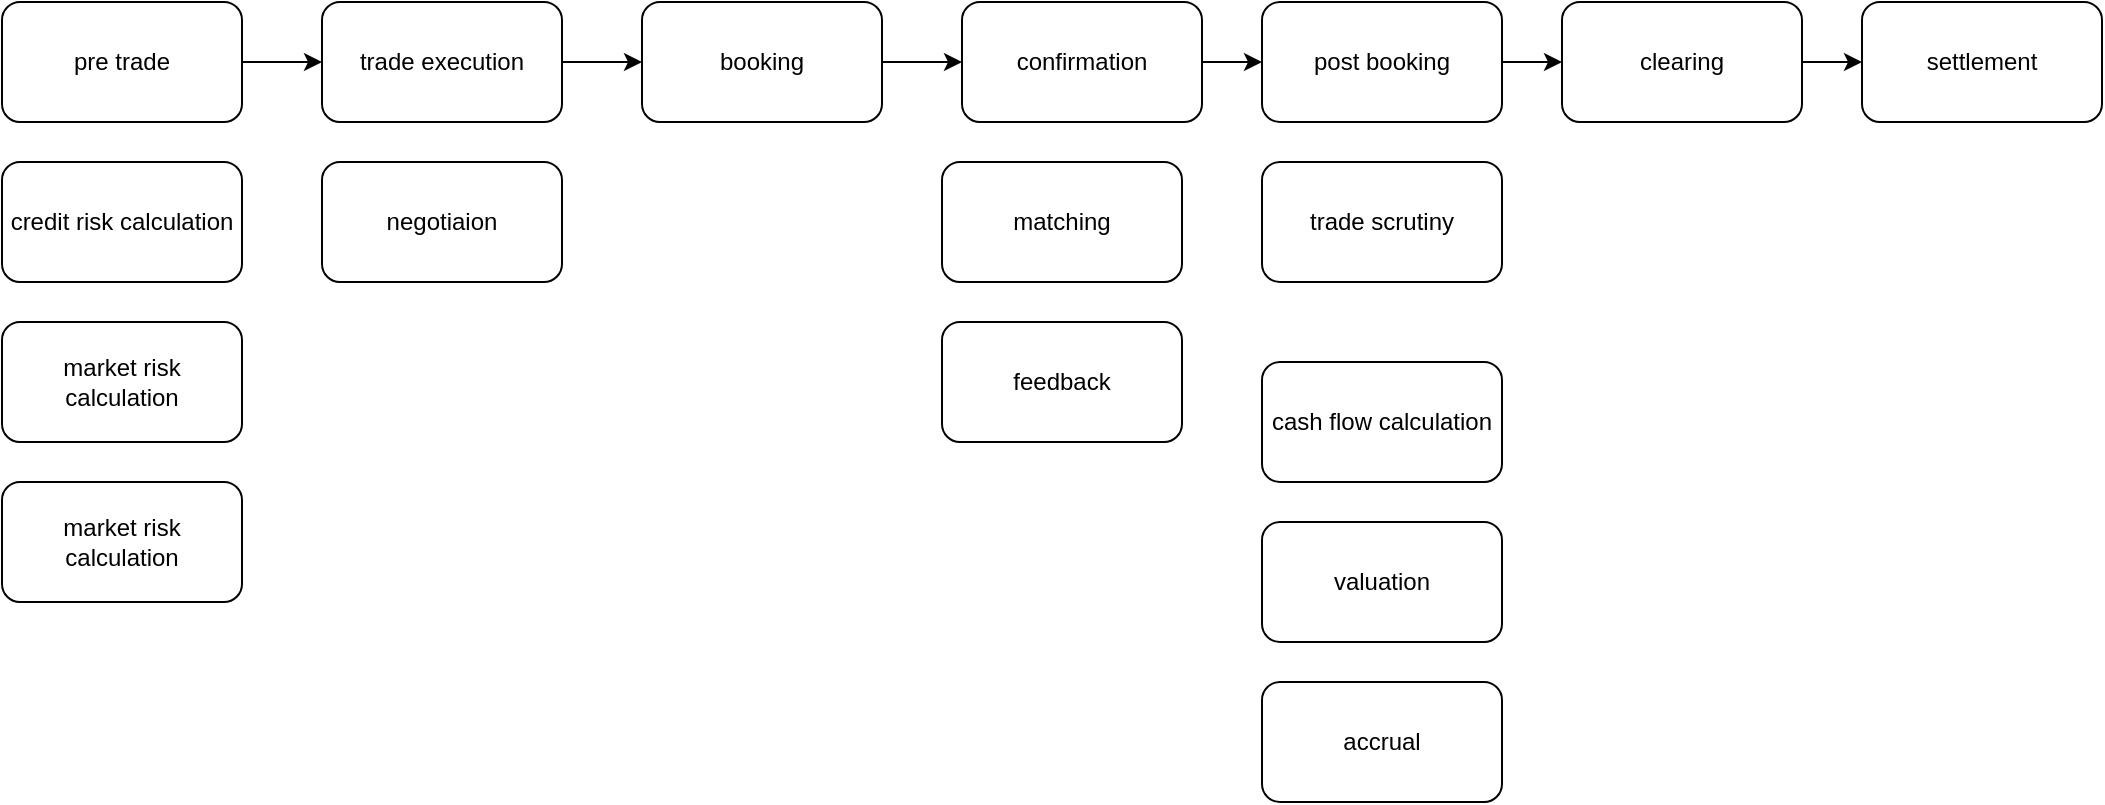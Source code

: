 <mxfile version="26.0.4" pages="4">
  <diagram name="Page-1" id="sY8mRoEGRzCLP8gTZ-oA">
    <mxGraphModel dx="1434" dy="959" grid="1" gridSize="10" guides="1" tooltips="1" connect="1" arrows="1" fold="1" page="1" pageScale="1" pageWidth="850" pageHeight="1100" math="0" shadow="0">
      <root>
        <mxCell id="0" />
        <mxCell id="1" parent="0" />
        <mxCell id="SQWLTOSfCjaKpBRhQkIQ-19" style="edgeStyle=orthogonalEdgeStyle;rounded=0;orthogonalLoop=1;jettySize=auto;html=1;" edge="1" parent="1" source="SQWLTOSfCjaKpBRhQkIQ-1" target="SQWLTOSfCjaKpBRhQkIQ-2">
          <mxGeometry relative="1" as="geometry" />
        </mxCell>
        <mxCell id="SQWLTOSfCjaKpBRhQkIQ-1" value="pre trade" style="rounded=1;whiteSpace=wrap;html=1;" vertex="1" parent="1">
          <mxGeometry x="140" y="260" width="120" height="60" as="geometry" />
        </mxCell>
        <mxCell id="SQWLTOSfCjaKpBRhQkIQ-20" style="edgeStyle=orthogonalEdgeStyle;rounded=0;orthogonalLoop=1;jettySize=auto;html=1;" edge="1" parent="1" source="SQWLTOSfCjaKpBRhQkIQ-2" target="SQWLTOSfCjaKpBRhQkIQ-3">
          <mxGeometry relative="1" as="geometry" />
        </mxCell>
        <mxCell id="SQWLTOSfCjaKpBRhQkIQ-2" value="trade execution" style="rounded=1;whiteSpace=wrap;html=1;" vertex="1" parent="1">
          <mxGeometry x="300" y="260" width="120" height="60" as="geometry" />
        </mxCell>
        <mxCell id="SQWLTOSfCjaKpBRhQkIQ-21" style="edgeStyle=orthogonalEdgeStyle;rounded=0;orthogonalLoop=1;jettySize=auto;html=1;" edge="1" parent="1" source="SQWLTOSfCjaKpBRhQkIQ-3" target="SQWLTOSfCjaKpBRhQkIQ-4">
          <mxGeometry relative="1" as="geometry" />
        </mxCell>
        <mxCell id="SQWLTOSfCjaKpBRhQkIQ-3" value="booking" style="rounded=1;whiteSpace=wrap;html=1;" vertex="1" parent="1">
          <mxGeometry x="460" y="260" width="120" height="60" as="geometry" />
        </mxCell>
        <mxCell id="SQWLTOSfCjaKpBRhQkIQ-22" style="edgeStyle=orthogonalEdgeStyle;rounded=0;orthogonalLoop=1;jettySize=auto;html=1;" edge="1" parent="1" source="SQWLTOSfCjaKpBRhQkIQ-4" target="SQWLTOSfCjaKpBRhQkIQ-17">
          <mxGeometry relative="1" as="geometry" />
        </mxCell>
        <mxCell id="SQWLTOSfCjaKpBRhQkIQ-4" value="confirmation" style="rounded=1;whiteSpace=wrap;html=1;" vertex="1" parent="1">
          <mxGeometry x="620" y="260" width="120" height="60" as="geometry" />
        </mxCell>
        <mxCell id="SQWLTOSfCjaKpBRhQkIQ-5" value="cash flow calculation" style="rounded=1;whiteSpace=wrap;html=1;" vertex="1" parent="1">
          <mxGeometry x="770" y="440" width="120" height="60" as="geometry" />
        </mxCell>
        <mxCell id="SQWLTOSfCjaKpBRhQkIQ-6" value="valuation" style="rounded=1;whiteSpace=wrap;html=1;" vertex="1" parent="1">
          <mxGeometry x="770" y="520" width="120" height="60" as="geometry" />
        </mxCell>
        <mxCell id="SQWLTOSfCjaKpBRhQkIQ-7" value="accrual" style="rounded=1;whiteSpace=wrap;html=1;" vertex="1" parent="1">
          <mxGeometry x="770" y="600" width="120" height="60" as="geometry" />
        </mxCell>
        <mxCell id="SQWLTOSfCjaKpBRhQkIQ-24" style="edgeStyle=orthogonalEdgeStyle;rounded=0;orthogonalLoop=1;jettySize=auto;html=1;" edge="1" parent="1" source="SQWLTOSfCjaKpBRhQkIQ-8" target="SQWLTOSfCjaKpBRhQkIQ-9">
          <mxGeometry relative="1" as="geometry" />
        </mxCell>
        <mxCell id="SQWLTOSfCjaKpBRhQkIQ-8" value="clearing" style="rounded=1;whiteSpace=wrap;html=1;" vertex="1" parent="1">
          <mxGeometry x="920" y="260" width="120" height="60" as="geometry" />
        </mxCell>
        <mxCell id="SQWLTOSfCjaKpBRhQkIQ-9" value="settlement" style="rounded=1;whiteSpace=wrap;html=1;" vertex="1" parent="1">
          <mxGeometry x="1070" y="260" width="120" height="60" as="geometry" />
        </mxCell>
        <mxCell id="SQWLTOSfCjaKpBRhQkIQ-10" value="credit risk calculation" style="rounded=1;whiteSpace=wrap;html=1;" vertex="1" parent="1">
          <mxGeometry x="140" y="340" width="120" height="60" as="geometry" />
        </mxCell>
        <mxCell id="SQWLTOSfCjaKpBRhQkIQ-11" value="market risk calculation" style="rounded=1;whiteSpace=wrap;html=1;" vertex="1" parent="1">
          <mxGeometry x="140" y="420" width="120" height="60" as="geometry" />
        </mxCell>
        <mxCell id="SQWLTOSfCjaKpBRhQkIQ-12" value="market risk calculation" style="rounded=1;whiteSpace=wrap;html=1;" vertex="1" parent="1">
          <mxGeometry x="140" y="500" width="120" height="60" as="geometry" />
        </mxCell>
        <mxCell id="SQWLTOSfCjaKpBRhQkIQ-13" value="negotiaion" style="rounded=1;whiteSpace=wrap;html=1;" vertex="1" parent="1">
          <mxGeometry x="300" y="340" width="120" height="60" as="geometry" />
        </mxCell>
        <mxCell id="SQWLTOSfCjaKpBRhQkIQ-15" value="matching" style="rounded=1;whiteSpace=wrap;html=1;" vertex="1" parent="1">
          <mxGeometry x="610" y="340" width="120" height="60" as="geometry" />
        </mxCell>
        <mxCell id="SQWLTOSfCjaKpBRhQkIQ-16" value="feedback" style="rounded=1;whiteSpace=wrap;html=1;" vertex="1" parent="1">
          <mxGeometry x="610" y="420" width="120" height="60" as="geometry" />
        </mxCell>
        <mxCell id="SQWLTOSfCjaKpBRhQkIQ-23" style="edgeStyle=orthogonalEdgeStyle;rounded=0;orthogonalLoop=1;jettySize=auto;html=1;" edge="1" parent="1" source="SQWLTOSfCjaKpBRhQkIQ-17" target="SQWLTOSfCjaKpBRhQkIQ-8">
          <mxGeometry relative="1" as="geometry" />
        </mxCell>
        <mxCell id="SQWLTOSfCjaKpBRhQkIQ-17" value="post booking" style="rounded=1;whiteSpace=wrap;html=1;" vertex="1" parent="1">
          <mxGeometry x="770" y="260" width="120" height="60" as="geometry" />
        </mxCell>
        <mxCell id="SQWLTOSfCjaKpBRhQkIQ-18" value="trade scrutiny" style="rounded=1;whiteSpace=wrap;html=1;" vertex="1" parent="1">
          <mxGeometry x="770" y="340" width="120" height="60" as="geometry" />
        </mxCell>
      </root>
    </mxGraphModel>
  </diagram>
  <diagram id="VhL3lrQjmYWWSdV-l3zu" name="Page-2">
    <mxGraphModel dx="3187" dy="2131" grid="1" gridSize="10" guides="1" tooltips="1" connect="1" arrows="1" fold="1" page="1" pageScale="1" pageWidth="850" pageHeight="1100" math="0" shadow="0">
      <root>
        <mxCell id="0" />
        <mxCell id="1" parent="0" />
        <mxCell id="UwxaRvs6EWpNeF0hCWDx-10" style="edgeStyle=orthogonalEdgeStyle;rounded=0;orthogonalLoop=1;jettySize=auto;html=1;" edge="1" parent="1" source="UwxaRvs6EWpNeF0hCWDx-1" target="UwxaRvs6EWpNeF0hCWDx-2">
          <mxGeometry relative="1" as="geometry" />
        </mxCell>
        <mxCell id="UwxaRvs6EWpNeF0hCWDx-1" value="&lt;div&gt;Order placement&lt;/div&gt;" style="rounded=1;whiteSpace=wrap;html=1;" vertex="1" parent="1">
          <mxGeometry x="70" y="200" width="120" height="60" as="geometry" />
        </mxCell>
        <mxCell id="UwxaRvs6EWpNeF0hCWDx-11" style="edgeStyle=orthogonalEdgeStyle;rounded=0;orthogonalLoop=1;jettySize=auto;html=1;" edge="1" parent="1" source="UwxaRvs6EWpNeF0hCWDx-2" target="UwxaRvs6EWpNeF0hCWDx-3">
          <mxGeometry relative="1" as="geometry" />
        </mxCell>
        <mxCell id="UwxaRvs6EWpNeF0hCWDx-2" value="Order routing" style="rounded=1;whiteSpace=wrap;html=1;" vertex="1" parent="1">
          <mxGeometry x="255" y="200" width="120" height="60" as="geometry" />
        </mxCell>
        <mxCell id="UwxaRvs6EWpNeF0hCWDx-17" style="edgeStyle=orthogonalEdgeStyle;rounded=0;orthogonalLoop=1;jettySize=auto;html=1;" edge="1" parent="1" source="UwxaRvs6EWpNeF0hCWDx-3" target="UwxaRvs6EWpNeF0hCWDx-16">
          <mxGeometry relative="1" as="geometry" />
        </mxCell>
        <mxCell id="UwxaRvs6EWpNeF0hCWDx-3" value="Order matching" style="rounded=1;whiteSpace=wrap;html=1;" vertex="1" parent="1">
          <mxGeometry x="450" y="200" width="120" height="60" as="geometry" />
        </mxCell>
        <mxCell id="UwxaRvs6EWpNeF0hCWDx-5" value="investor" style="rounded=1;whiteSpace=wrap;html=1;" vertex="1" parent="1">
          <mxGeometry x="70" y="120" width="120" height="60" as="geometry" />
        </mxCell>
        <mxCell id="UwxaRvs6EWpNeF0hCWDx-6" value="indermediary&lt;div&gt;(broker, bank, investment firm)&lt;/div&gt;" style="rounded=1;whiteSpace=wrap;html=1;" vertex="1" parent="1">
          <mxGeometry x="255" y="120" width="120" height="60" as="geometry" />
        </mxCell>
        <mxCell id="UwxaRvs6EWpNeF0hCWDx-7" value="trading venue&lt;div&gt;(stock exchange, otc market, dark pool)&lt;/div&gt;" style="rounded=1;whiteSpace=wrap;html=1;" vertex="1" parent="1">
          <mxGeometry x="450" y="120" width="300" height="60" as="geometry" />
        </mxCell>
        <mxCell id="UwxaRvs6EWpNeF0hCWDx-13" value="middle office" style="rounded=1;whiteSpace=wrap;html=1;" vertex="1" parent="1">
          <mxGeometry x="820" y="50" width="1070" height="20" as="geometry" />
        </mxCell>
        <mxCell id="UwxaRvs6EWpNeF0hCWDx-14" value="trade confirmation" style="rounded=1;whiteSpace=wrap;html=1;" vertex="1" parent="1">
          <mxGeometry x="820" y="80" width="470" height="20" as="geometry" />
        </mxCell>
        <mxCell id="UwxaRvs6EWpNeF0hCWDx-22" style="edgeStyle=orthogonalEdgeStyle;rounded=0;orthogonalLoop=1;jettySize=auto;html=1;" edge="1" parent="1" source="UwxaRvs6EWpNeF0hCWDx-15" target="UwxaRvs6EWpNeF0hCWDx-21">
          <mxGeometry relative="1" as="geometry" />
        </mxCell>
        <mxCell id="UwxaRvs6EWpNeF0hCWDx-29" style="edgeStyle=orthogonalEdgeStyle;rounded=0;orthogonalLoop=1;jettySize=auto;html=1;" edge="1" parent="1" source="UwxaRvs6EWpNeF0hCWDx-15" target="UwxaRvs6EWpNeF0hCWDx-26">
          <mxGeometry relative="1" as="geometry">
            <Array as="points">
              <mxPoint x="880" y="300" />
              <mxPoint x="1230" y="300" />
            </Array>
          </mxGeometry>
        </mxCell>
        <mxCell id="UwxaRvs6EWpNeF0hCWDx-15" value="Trade confirmation" style="rounded=1;whiteSpace=wrap;html=1;" vertex="1" parent="1">
          <mxGeometry x="820" y="200" width="120" height="60" as="geometry" />
        </mxCell>
        <mxCell id="UwxaRvs6EWpNeF0hCWDx-19" style="edgeStyle=orthogonalEdgeStyle;rounded=0;orthogonalLoop=1;jettySize=auto;html=1;" edge="1" parent="1" source="UwxaRvs6EWpNeF0hCWDx-16" target="UwxaRvs6EWpNeF0hCWDx-15">
          <mxGeometry relative="1" as="geometry" />
        </mxCell>
        <mxCell id="UwxaRvs6EWpNeF0hCWDx-16" value="trade execution" style="rounded=1;whiteSpace=wrap;html=1;" vertex="1" parent="1">
          <mxGeometry x="630" y="200" width="120" height="60" as="geometry" />
        </mxCell>
        <mxCell id="UwxaRvs6EWpNeF0hCWDx-18" value="intermediary" style="rounded=1;whiteSpace=wrap;html=1;" vertex="1" parent="1">
          <mxGeometry x="820" y="120" width="120" height="60" as="geometry" />
        </mxCell>
        <mxCell id="UwxaRvs6EWpNeF0hCWDx-21" value="Trade confirmation" style="rounded=1;whiteSpace=wrap;html=1;" vertex="1" parent="1">
          <mxGeometry x="1000" y="200" width="120" height="60" as="geometry" />
        </mxCell>
        <mxCell id="UwxaRvs6EWpNeF0hCWDx-23" value="investor" style="rounded=1;whiteSpace=wrap;html=1;" vertex="1" parent="1">
          <mxGeometry x="1000" y="120" width="120" height="60" as="geometry" />
        </mxCell>
        <mxCell id="UwxaRvs6EWpNeF0hCWDx-24" value="clearinghouse" style="rounded=1;whiteSpace=wrap;html=1;" vertex="1" parent="1">
          <mxGeometry x="1170" y="120" width="720" height="60" as="geometry" />
        </mxCell>
        <mxCell id="UwxaRvs6EWpNeF0hCWDx-35" style="edgeStyle=orthogonalEdgeStyle;rounded=0;orthogonalLoop=1;jettySize=auto;html=1;" edge="1" parent="1" source="UwxaRvs6EWpNeF0hCWDx-26" target="UwxaRvs6EWpNeF0hCWDx-31">
          <mxGeometry relative="1" as="geometry" />
        </mxCell>
        <mxCell id="UwxaRvs6EWpNeF0hCWDx-26" value="Trade details" style="rounded=1;whiteSpace=wrap;html=1;" vertex="1" parent="1">
          <mxGeometry x="1170" y="200" width="120" height="60" as="geometry" />
        </mxCell>
        <mxCell id="UwxaRvs6EWpNeF0hCWDx-27" value="trade execution" style="rounded=1;whiteSpace=wrap;html=1;" vertex="1" parent="1">
          <mxGeometry x="70" y="80" width="680" height="20" as="geometry" />
        </mxCell>
        <mxCell id="UwxaRvs6EWpNeF0hCWDx-28" value="front office" style="rounded=1;whiteSpace=wrap;html=1;" vertex="1" parent="1">
          <mxGeometry x="70" y="50" width="680" height="20" as="geometry" />
        </mxCell>
        <mxCell id="UwxaRvs6EWpNeF0hCWDx-30" value="trade clearing" style="rounded=1;whiteSpace=wrap;html=1;" vertex="1" parent="1">
          <mxGeometry x="1320" y="80" width="570" height="20" as="geometry" />
        </mxCell>
        <mxCell id="UwxaRvs6EWpNeF0hCWDx-36" style="edgeStyle=orthogonalEdgeStyle;rounded=0;orthogonalLoop=1;jettySize=auto;html=1;" edge="1" parent="1" source="UwxaRvs6EWpNeF0hCWDx-31" target="UwxaRvs6EWpNeF0hCWDx-32">
          <mxGeometry relative="1" as="geometry" />
        </mxCell>
        <mxCell id="UwxaRvs6EWpNeF0hCWDx-31" value="Risk checks" style="rounded=1;whiteSpace=wrap;html=1;" vertex="1" parent="1">
          <mxGeometry x="1330" y="200" width="120" height="60" as="geometry" />
        </mxCell>
        <mxCell id="UwxaRvs6EWpNeF0hCWDx-37" style="edgeStyle=orthogonalEdgeStyle;rounded=0;orthogonalLoop=1;jettySize=auto;html=1;" edge="1" parent="1" source="UwxaRvs6EWpNeF0hCWDx-32" target="UwxaRvs6EWpNeF0hCWDx-33">
          <mxGeometry relative="1" as="geometry" />
        </mxCell>
        <mxCell id="UwxaRvs6EWpNeF0hCWDx-32" value="Leg creation" style="rounded=1;whiteSpace=wrap;html=1;" vertex="1" parent="1">
          <mxGeometry x="1480" y="200" width="120" height="60" as="geometry" />
        </mxCell>
        <mxCell id="UwxaRvs6EWpNeF0hCWDx-38" style="edgeStyle=orthogonalEdgeStyle;rounded=0;orthogonalLoop=1;jettySize=auto;html=1;" edge="1" parent="1" source="UwxaRvs6EWpNeF0hCWDx-33" target="UwxaRvs6EWpNeF0hCWDx-34">
          <mxGeometry relative="1" as="geometry" />
        </mxCell>
        <mxCell id="UwxaRvs6EWpNeF0hCWDx-33" value="Netting transactions" style="rounded=1;whiteSpace=wrap;html=1;" vertex="1" parent="1">
          <mxGeometry x="1630" y="200" width="120" height="60" as="geometry" />
        </mxCell>
        <mxCell id="UwxaRvs6EWpNeF0hCWDx-34" value="Settlement Obligations determination" style="rounded=1;whiteSpace=wrap;html=1;" vertex="1" parent="1">
          <mxGeometry x="1780" y="200" width="120" height="60" as="geometry" />
        </mxCell>
        <mxCell id="UwxaRvs6EWpNeF0hCWDx-39" value="Settlement Obligations report" style="rounded=1;whiteSpace=wrap;html=1;" vertex="1" parent="1">
          <mxGeometry x="1940" y="200" width="120" height="60" as="geometry" />
        </mxCell>
        <mxCell id="UwxaRvs6EWpNeF0hCWDx-40" value="Custodian" style="rounded=1;whiteSpace=wrap;html=1;" vertex="1" parent="1">
          <mxGeometry x="1940" y="120" width="120" height="60" as="geometry" />
        </mxCell>
      </root>
    </mxGraphModel>
  </diagram>
  <diagram id="CfvD7zp03amqjf-tBKac" name="regulated-secondary-market">
    <mxGraphModel dx="3457" dy="2844" grid="1" gridSize="10" guides="1" tooltips="1" connect="1" arrows="1" fold="1" page="1" pageScale="1" pageWidth="850" pageHeight="1100" math="0" shadow="0">
      <root>
        <mxCell id="0" />
        <mxCell id="1" parent="0" />
        <mxCell id="fSx5OAoCMaREUgOYRNBX-10" value="Private, semi-public or public entities" style="rounded=0;whiteSpace=wrap;html=1;align=left;verticalAlign=top;" vertex="1" parent="1">
          <mxGeometry x="540" y="47.5" width="830" height="602.5" as="geometry" />
        </mxCell>
        <mxCell id="fSx5OAoCMaREUgOYRNBX-12" style="rounded=0;orthogonalLoop=1;jettySize=auto;html=1;fillColor=#ffe6cc;strokeColor=#d79b00;" edge="1" parent="1" source="fSx5OAoCMaREUgOYRNBX-9" target="fSx5OAoCMaREUgOYRNBX-11">
          <mxGeometry relative="1" as="geometry" />
        </mxCell>
        <mxCell id="fSx5OAoCMaREUgOYRNBX-9" value="settlement process" style="rounded=0;whiteSpace=wrap;html=1;align=left;verticalAlign=top;" vertex="1" parent="1">
          <mxGeometry x="211" y="320" width="1139" height="300" as="geometry" />
        </mxCell>
        <mxCell id="sSh7pslCO_qe0BCRuW1R-48" style="edgeStyle=orthogonalEdgeStyle;rounded=0;orthogonalLoop=1;jettySize=auto;html=1;" edge="1" parent="1" source="sSh7pslCO_qe0BCRuW1R-24" target="sSh7pslCO_qe0BCRuW1R-26">
          <mxGeometry relative="1" as="geometry">
            <Array as="points">
              <mxPoint x="540" y="410" />
              <mxPoint x="540" y="410" />
            </Array>
          </mxGeometry>
        </mxCell>
        <mxCell id="sSh7pslCO_qe0BCRuW1R-49" value="sends settlement obligations" style="edgeLabel;html=1;align=center;verticalAlign=middle;resizable=0;points=[];" vertex="1" connectable="0" parent="sSh7pslCO_qe0BCRuW1R-48">
          <mxGeometry x="-0.02" y="-2" relative="1" as="geometry">
            <mxPoint y="-18" as="offset" />
          </mxGeometry>
        </mxCell>
        <mxCell id="sSh7pslCO_qe0BCRuW1R-52" style="edgeStyle=orthogonalEdgeStyle;rounded=0;orthogonalLoop=1;jettySize=auto;html=1;" edge="1" parent="1" source="sSh7pslCO_qe0BCRuW1R-24" target="sSh7pslCO_qe0BCRuW1R-25">
          <mxGeometry relative="1" as="geometry">
            <Array as="points">
              <mxPoint x="820" y="475" />
              <mxPoint x="820" y="475" />
            </Array>
          </mxGeometry>
        </mxCell>
        <mxCell id="sSh7pslCO_qe0BCRuW1R-53" value="notifies ownership exchange,&lt;div&gt;only after the delivery vs payment&lt;/div&gt;" style="edgeLabel;html=1;align=center;verticalAlign=middle;resizable=0;points=[];" vertex="1" connectable="0" parent="sSh7pslCO_qe0BCRuW1R-52">
          <mxGeometry x="-0.127" y="-1" relative="1" as="geometry">
            <mxPoint x="13" y="-23" as="offset" />
          </mxGeometry>
        </mxCell>
        <mxCell id="fSx5OAoCMaREUgOYRNBX-13" style="edgeStyle=orthogonalEdgeStyle;rounded=0;orthogonalLoop=1;jettySize=auto;html=1;" edge="1" parent="1" source="sSh7pslCO_qe0BCRuW1R-24" target="sSh7pslCO_qe0BCRuW1R-26">
          <mxGeometry relative="1" as="geometry">
            <Array as="points">
              <mxPoint x="480" y="520" />
              <mxPoint x="480" y="520" />
            </Array>
          </mxGeometry>
        </mxCell>
        <mxCell id="fSx5OAoCMaREUgOYRNBX-14" value="security release" style="edgeLabel;html=1;align=center;verticalAlign=middle;resizable=0;points=[];" vertex="1" connectable="0" parent="fSx5OAoCMaREUgOYRNBX-13">
          <mxGeometry x="0.032" y="3" relative="1" as="geometry">
            <mxPoint y="-13" as="offset" />
          </mxGeometry>
        </mxCell>
        <mxCell id="sSh7pslCO_qe0BCRuW1R-24" value="clearinghouse" style="rounded=0;whiteSpace=wrap;html=1;align=left;verticalAlign=top;" vertex="1" parent="1">
          <mxGeometry x="580" y="340" width="340" height="270" as="geometry" />
        </mxCell>
        <mxCell id="sSh7pslCO_qe0BCRuW1R-16" value="exchange" style="rounded=0;whiteSpace=wrap;html=1;align=left;verticalAlign=top;" vertex="1" parent="1">
          <mxGeometry x="600" y="90" width="390" height="180" as="geometry" />
        </mxCell>
        <mxCell id="sSh7pslCO_qe0BCRuW1R-7" value="Order is an instruction given by the intermediaries in the name of their clients, through trading desks or through electronic intermediaries.&lt;div&gt;Types of order include:&amp;nbsp;&lt;span style=&quot;background-color: transparent; color: light-dark(rgb(0, 0, 0), rgb(255, 255, 255));&quot;&gt;Buy - bid and Sell - ask/offers&lt;/span&gt;&lt;/div&gt;&lt;div&gt;&lt;span style=&quot;background-color: transparent; color: light-dark(rgb(0, 0, 0), rgb(255, 255, 255));&quot;&gt;&lt;br&gt;&lt;/span&gt;&lt;/div&gt;&lt;div&gt;&lt;span style=&quot;background-color: transparent; color: light-dark(rgb(0, 0, 0), rgb(255, 255, 255));&quot;&gt;An order can be stop, limit, ioc or market, and these are important for the matching algorithm&lt;/span&gt;&lt;/div&gt;" style="rounded=0;whiteSpace=wrap;html=1;" vertex="1" parent="1">
          <mxGeometry x="640" y="-70" width="440" height="100" as="geometry" />
        </mxCell>
        <mxCell id="sSh7pslCO_qe0BCRuW1R-10" style="edgeStyle=orthogonalEdgeStyle;rounded=0;orthogonalLoop=1;jettySize=auto;html=1;" edge="1" parent="1" source="sSh7pslCO_qe0BCRuW1R-9" target="sSh7pslCO_qe0BCRuW1R-12">
          <mxGeometry relative="1" as="geometry">
            <Array as="points">
              <mxPoint x="140" y="170" />
              <mxPoint x="140" y="170" />
            </Array>
          </mxGeometry>
        </mxCell>
        <mxCell id="sSh7pslCO_qe0BCRuW1R-11" value="places the order at the" style="edgeLabel;html=1;align=center;verticalAlign=middle;resizable=0;points=[];" vertex="1" connectable="0" parent="sSh7pslCO_qe0BCRuW1R-10">
          <mxGeometry x="-0.261" y="-1" relative="1" as="geometry">
            <mxPoint x="26" y="-11" as="offset" />
          </mxGeometry>
        </mxCell>
        <mxCell id="fSx5OAoCMaREUgOYRNBX-3" style="edgeStyle=orthogonalEdgeStyle;rounded=0;orthogonalLoop=1;jettySize=auto;html=1;" edge="1" parent="1" source="sSh7pslCO_qe0BCRuW1R-9" target="sSh7pslCO_qe0BCRuW1R-26">
          <mxGeometry relative="1" as="geometry">
            <Array as="points">
              <mxPoint x="-20" y="450" />
            </Array>
          </mxGeometry>
        </mxCell>
        <mxCell id="fSx5OAoCMaREUgOYRNBX-4" value="payment authorization" style="edgeLabel;html=1;align=center;verticalAlign=middle;resizable=0;points=[];" vertex="1" connectable="0" parent="fSx5OAoCMaREUgOYRNBX-3">
          <mxGeometry x="0.485" y="2" relative="1" as="geometry">
            <mxPoint y="-13" as="offset" />
          </mxGeometry>
        </mxCell>
        <mxCell id="sSh7pslCO_qe0BCRuW1R-9" value="Investor" style="rounded=1;whiteSpace=wrap;html=1;" vertex="1" parent="1">
          <mxGeometry x="-80" y="160" width="120" height="60" as="geometry" />
        </mxCell>
        <mxCell id="sSh7pslCO_qe0BCRuW1R-17" style="edgeStyle=orthogonalEdgeStyle;rounded=0;orthogonalLoop=1;jettySize=auto;html=1;" edge="1" parent="1" source="sSh7pslCO_qe0BCRuW1R-12" target="sSh7pslCO_qe0BCRuW1R-16">
          <mxGeometry relative="1" as="geometry">
            <Array as="points">
              <mxPoint x="420" y="170" />
              <mxPoint x="420" y="170" />
            </Array>
          </mxGeometry>
        </mxCell>
        <mxCell id="sSh7pslCO_qe0BCRuW1R-18" value="routes order to" style="edgeLabel;html=1;align=center;verticalAlign=middle;resizable=0;points=[];" vertex="1" connectable="0" parent="sSh7pslCO_qe0BCRuW1R-17">
          <mxGeometry x="-0.567" y="2" relative="1" as="geometry">
            <mxPoint x="66" y="-8" as="offset" />
          </mxGeometry>
        </mxCell>
        <mxCell id="sSh7pslCO_qe0BCRuW1R-22" style="edgeStyle=orthogonalEdgeStyle;rounded=0;orthogonalLoop=1;jettySize=auto;html=1;" edge="1" parent="1" source="sSh7pslCO_qe0BCRuW1R-12" target="sSh7pslCO_qe0BCRuW1R-9">
          <mxGeometry relative="1" as="geometry">
            <Array as="points">
              <mxPoint x="130" y="210" />
              <mxPoint x="130" y="210" />
            </Array>
          </mxGeometry>
        </mxCell>
        <mxCell id="sSh7pslCO_qe0BCRuW1R-23" value="trade details" style="edgeLabel;html=1;align=center;verticalAlign=middle;resizable=0;points=[];" vertex="1" connectable="0" parent="sSh7pslCO_qe0BCRuW1R-22">
          <mxGeometry x="-0.035" relative="1" as="geometry">
            <mxPoint y="-10" as="offset" />
          </mxGeometry>
        </mxCell>
        <mxCell id="fSx5OAoCMaREUgOYRNBX-6" style="rounded=0;orthogonalLoop=1;jettySize=auto;html=1;fillColor=#ffe6cc;strokeColor=#d79b00;" edge="1" parent="1" source="sSh7pslCO_qe0BCRuW1R-12" target="sSh7pslCO_qe0BCRuW1R-42">
          <mxGeometry relative="1" as="geometry" />
        </mxCell>
        <mxCell id="sSh7pslCO_qe0BCRuW1R-12" value="Intermediary" style="rounded=0;whiteSpace=wrap;html=1;align=left;verticalAlign=top;fontColor=default;" vertex="1" parent="1">
          <mxGeometry x="250" y="110" width="130" height="190" as="geometry" />
        </mxCell>
        <mxCell id="sSh7pslCO_qe0BCRuW1R-20" style="edgeStyle=orthogonalEdgeStyle;rounded=0;orthogonalLoop=1;jettySize=auto;html=1;" edge="1" parent="1" source="sSh7pslCO_qe0BCRuW1R-16" target="sSh7pslCO_qe0BCRuW1R-12">
          <mxGeometry relative="1" as="geometry">
            <Array as="points">
              <mxPoint x="410" y="200" />
              <mxPoint x="410" y="200" />
            </Array>
          </mxGeometry>
        </mxCell>
        <mxCell id="sSh7pslCO_qe0BCRuW1R-21" value="sends back trade confirmation" style="edgeLabel;html=1;align=center;verticalAlign=middle;resizable=0;points=[];" vertex="1" connectable="0" parent="sSh7pslCO_qe0BCRuW1R-20">
          <mxGeometry x="-0.061" y="-1" relative="1" as="geometry">
            <mxPoint x="-2" y="1" as="offset" />
          </mxGeometry>
        </mxCell>
        <mxCell id="sSh7pslCO_qe0BCRuW1R-27" style="edgeStyle=orthogonalEdgeStyle;rounded=0;orthogonalLoop=1;jettySize=auto;html=1;" edge="1" parent="1" source="sSh7pslCO_qe0BCRuW1R-16" target="sSh7pslCO_qe0BCRuW1R-24">
          <mxGeometry relative="1" as="geometry">
            <mxPoint x="670" y="270" as="sourcePoint" />
            <Array as="points">
              <mxPoint x="675" y="280" />
              <mxPoint x="675" y="280" />
            </Array>
          </mxGeometry>
        </mxCell>
        <mxCell id="sSh7pslCO_qe0BCRuW1R-28" value="sends trade details to" style="edgeLabel;html=1;align=center;verticalAlign=middle;resizable=0;points=[];" vertex="1" connectable="0" parent="sSh7pslCO_qe0BCRuW1R-27">
          <mxGeometry x="-0.173" relative="1" as="geometry">
            <mxPoint x="15" y="-7" as="offset" />
          </mxGeometry>
        </mxCell>
        <mxCell id="fSx5OAoCMaREUgOYRNBX-27" style="rounded=0;orthogonalLoop=1;jettySize=auto;html=1;fillColor=#ffe6cc;strokeColor=#d79b00;" edge="1" parent="1" source="sSh7pslCO_qe0BCRuW1R-25" target="fSx5OAoCMaREUgOYRNBX-22">
          <mxGeometry relative="1" as="geometry" />
        </mxCell>
        <mxCell id="sSh7pslCO_qe0BCRuW1R-25" value="CSD - central securities depository" style="rounded=0;whiteSpace=wrap;html=1;strokeColor=default;align=left;verticalAlign=top;fontFamily=Helvetica;fontSize=12;fontColor=default;fillColor=default;" vertex="1" parent="1">
          <mxGeometry x="1130" y="387.5" width="190" height="205" as="geometry" />
        </mxCell>
        <mxCell id="sSh7pslCO_qe0BCRuW1R-50" style="edgeStyle=orthogonalEdgeStyle;rounded=0;orthogonalLoop=1;jettySize=auto;html=1;" edge="1" parent="1" source="sSh7pslCO_qe0BCRuW1R-26" target="sSh7pslCO_qe0BCRuW1R-24">
          <mxGeometry relative="1" as="geometry" />
        </mxCell>
        <mxCell id="sSh7pslCO_qe0BCRuW1R-51" value="settlement obligation fulfillment" style="edgeLabel;html=1;align=center;verticalAlign=middle;resizable=0;points=[];" vertex="1" connectable="0" parent="sSh7pslCO_qe0BCRuW1R-50">
          <mxGeometry x="-0.232" y="2" relative="1" as="geometry">
            <mxPoint x="17" y="-8" as="offset" />
          </mxGeometry>
        </mxCell>
        <mxCell id="fSx5OAoCMaREUgOYRNBX-7" style="rounded=0;orthogonalLoop=1;jettySize=auto;html=1;fillColor=#ffe6cc;strokeColor=#d79b00;" edge="1" parent="1" source="sSh7pslCO_qe0BCRuW1R-26" target="sSh7pslCO_qe0BCRuW1R-54">
          <mxGeometry relative="1" as="geometry">
            <mxPoint x="315" y="640" as="sourcePoint" />
          </mxGeometry>
        </mxCell>
        <mxCell id="sSh7pslCO_qe0BCRuW1R-26" value="custodian" style="rounded=0;whiteSpace=wrap;html=1;strokeColor=default;align=left;verticalAlign=top;fontFamily=Helvetica;fontSize=12;fontColor=default;fillColor=default;" vertex="1" parent="1">
          <mxGeometry x="235" y="360" width="160" height="220" as="geometry" />
        </mxCell>
        <mxCell id="sSh7pslCO_qe0BCRuW1R-31" value="order" style="rounded=1;whiteSpace=wrap;html=1;" vertex="1" parent="1">
          <mxGeometry x="270" y="150" width="90" height="20" as="geometry" />
        </mxCell>
        <mxCell id="sSh7pslCO_qe0BCRuW1R-32" value="trade" style="rounded=1;whiteSpace=wrap;html=1;" vertex="1" parent="1">
          <mxGeometry x="270" y="180" width="90" height="20" as="geometry" />
        </mxCell>
        <mxCell id="sSh7pslCO_qe0BCRuW1R-33" value="trading desk" style="rounded=1;whiteSpace=wrap;html=1;" vertex="1" parent="1">
          <mxGeometry x="270" y="210" width="90" height="20" as="geometry" />
        </mxCell>
        <mxCell id="sSh7pslCO_qe0BCRuW1R-34" value="trading book/portfolio" style="rounded=1;whiteSpace=wrap;html=1;" vertex="1" parent="1">
          <mxGeometry x="270" y="240" width="90" height="30" as="geometry" />
        </mxCell>
        <mxCell id="sSh7pslCO_qe0BCRuW1R-2" value="Trade execution" style="rounded=1;whiteSpace=wrap;html=1;" vertex="1" parent="1">
          <mxGeometry x="630" y="170" width="90" height="20" as="geometry" />
        </mxCell>
        <mxCell id="sSh7pslCO_qe0BCRuW1R-37" value="Trading book" style="rounded=1;whiteSpace=wrap;html=1;" vertex="1" parent="1">
          <mxGeometry x="630" y="210" width="90" height="20" as="geometry" />
        </mxCell>
        <mxCell id="fSx5OAoCMaREUgOYRNBX-29" style="edgeStyle=orthogonalEdgeStyle;rounded=0;orthogonalLoop=1;jettySize=auto;html=1;" edge="1" parent="1" source="sSh7pslCO_qe0BCRuW1R-38" target="sSh7pslCO_qe0BCRuW1R-39">
          <mxGeometry relative="1" as="geometry">
            <Array as="points">
              <mxPoint x="645" y="410" />
              <mxPoint x="680" y="410" />
            </Array>
          </mxGeometry>
        </mxCell>
        <mxCell id="fSx5OAoCMaREUgOYRNBX-30" value="has" style="edgeLabel;html=1;align=center;verticalAlign=middle;resizable=0;points=[];" vertex="1" connectable="0" parent="fSx5OAoCMaREUgOYRNBX-29">
          <mxGeometry x="-0.692" relative="1" as="geometry">
            <mxPoint x="15" as="offset" />
          </mxGeometry>
        </mxCell>
        <mxCell id="sSh7pslCO_qe0BCRuW1R-38" value="Trade" style="rounded=1;whiteSpace=wrap;html=1;" vertex="1" parent="1">
          <mxGeometry x="600" y="370" width="90" height="20" as="geometry" />
        </mxCell>
        <mxCell id="sSh7pslCO_qe0BCRuW1R-39" value="Cashflow projection: credit and debit obligations" style="rounded=1;whiteSpace=wrap;html=1;" vertex="1" parent="1">
          <mxGeometry x="600" y="420" width="160" height="30" as="geometry" />
        </mxCell>
        <mxCell id="sSh7pslCO_qe0BCRuW1R-40" value="Risk magament" style="rounded=1;whiteSpace=wrap;html=1;" vertex="1" parent="1">
          <mxGeometry x="602.5" y="465" width="90" height="20" as="geometry" />
        </mxCell>
        <mxCell id="sSh7pslCO_qe0BCRuW1R-41" value="Netting: consolidation of all cash-flow obligations trades into a single transaction, per counterparty into a single net transaction. Reducing the number of payments and settlements required" style="rounded=1;whiteSpace=wrap;html=1;" vertex="1" parent="1">
          <mxGeometry x="600" y="497.5" width="290" height="65" as="geometry" />
        </mxCell>
        <mxCell id="sSh7pslCO_qe0BCRuW1R-42" value="The intermediary is an operator legally allowed to operate within the financial market, by the exchanges" style="rounded=0;whiteSpace=wrap;html=1;" vertex="1" parent="1">
          <mxGeometry x="170" width="330" height="60" as="geometry" />
        </mxCell>
        <mxCell id="sSh7pslCO_qe0BCRuW1R-43" value="Security ownership records" style="rounded=1;whiteSpace=wrap;html=1;strokeColor=default;align=center;verticalAlign=middle;fontFamily=Helvetica;fontSize=12;fontColor=default;fillColor=default;" vertex="1" parent="1">
          <mxGeometry x="1150" y="427.5" width="150" height="20" as="geometry" />
        </mxCell>
        <mxCell id="fSx5OAoCMaREUgOYRNBX-5" style="rounded=0;orthogonalLoop=1;jettySize=auto;html=1;fillColor=#ffe6cc;strokeColor=#d79b00;" edge="1" parent="1" source="sSh7pslCO_qe0BCRuW1R-44" target="sSh7pslCO_qe0BCRuW1R-7">
          <mxGeometry relative="1" as="geometry" />
        </mxCell>
        <mxCell id="sSh7pslCO_qe0BCRuW1R-44" value="order" style="rounded=1;whiteSpace=wrap;html=1;" vertex="1" parent="1">
          <mxGeometry x="630" y="130" width="90" height="20" as="geometry" />
        </mxCell>
        <mxCell id="sSh7pslCO_qe0BCRuW1R-4" value="Settlement obligation" style="rounded=1;whiteSpace=wrap;html=1;" vertex="1" parent="1">
          <mxGeometry x="602.5" y="572.5" width="125" height="20" as="geometry" />
        </mxCell>
        <mxCell id="sSh7pslCO_qe0BCRuW1R-5" value="Payment authorization" style="rounded=1;whiteSpace=wrap;html=1;" vertex="1" parent="1">
          <mxGeometry x="250" y="440" width="125" height="20" as="geometry" />
        </mxCell>
        <mxCell id="sSh7pslCO_qe0BCRuW1R-6" value="Payment request" style="rounded=1;whiteSpace=wrap;html=1;" vertex="1" parent="1">
          <mxGeometry x="250" y="480" width="125" height="20" as="geometry" />
        </mxCell>
        <mxCell id="sSh7pslCO_qe0BCRuW1R-54" value="Holds and safeguard securities and cash for investors, ensuring settlement by managing payments and ownership updates" style="rounded=0;whiteSpace=wrap;html=1;" vertex="1" parent="1">
          <mxGeometry x="150" y="670" width="330" height="60" as="geometry" />
        </mxCell>
        <mxCell id="fSx5OAoCMaREUgOYRNBX-1" value="itau corretora, xp investimentos, nu investimentos, goldman sachs brokerage" style="rounded=0;whiteSpace=wrap;html=1;" vertex="1" parent="1">
          <mxGeometry x="170" y="-70" width="330" height="60" as="geometry" />
        </mxCell>
        <mxCell id="fSx5OAoCMaREUgOYRNBX-2" value="itaú custodia, goldman sachs custody&lt;div&gt;&lt;br&gt;&lt;/div&gt;&lt;div&gt;even if the same company offers intermediary and custodian services, they must be separate entities for:&amp;nbsp;&lt;/div&gt;&lt;div&gt;- regulatory compliance purposes, to prevent conflict of interest&lt;/div&gt;&lt;div&gt;- risk management, separating trade execution from settlement and safekeepin&lt;br&gt;- client security, if the intermediary fails the client&#39;s asset is safe&lt;/div&gt;" style="rounded=0;whiteSpace=wrap;html=1;align=left;" vertex="1" parent="1">
          <mxGeometry x="150" y="745" width="330" height="175" as="geometry" />
        </mxCell>
        <mxCell id="fSx5OAoCMaREUgOYRNBX-11" value="The settlement process follow the delivery x payment principle, ensuring security delivery only with payment conclusion" style="rounded=0;whiteSpace=wrap;html=1;align=left;verticalAlign=top;" vertex="1" parent="1">
          <mxGeometry x="-310" y="505" width="437.5" height="50" as="geometry" />
        </mxCell>
        <mxCell id="fSx5OAoCMaREUgOYRNBX-15" value="&lt;b&gt;Order book:&lt;/b&gt; list of all buy and sell orders" style="rounded=1;whiteSpace=wrap;html=1;align=left;" vertex="1" parent="1">
          <mxGeometry x="765" y="110" width="200" height="60" as="geometry" />
        </mxCell>
        <mxCell id="fSx5OAoCMaREUgOYRNBX-16" value="&lt;b&gt;Order Matching algorithm&lt;/b&gt;: responsible for matching buy and sell orders based on price, priority and timing" style="rounded=1;whiteSpace=wrap;html=1;align=left;" vertex="1" parent="1">
          <mxGeometry x="765" y="180" width="200" height="60" as="geometry" />
        </mxCell>
        <mxCell id="fSx5OAoCMaREUgOYRNBX-19" value="Margin requiremetns" style="rounded=1;whiteSpace=wrap;html=1;" vertex="1" parent="1">
          <mxGeometry x="790" y="390" width="120" height="20" as="geometry" />
        </mxCell>
        <mxCell id="fSx5OAoCMaREUgOYRNBX-20" value="Clearing" style="rounded=1;whiteSpace=wrap;html=1;" vertex="1" parent="1">
          <mxGeometry x="790" y="420" width="120" height="20" as="geometry" />
        </mxCell>
        <mxCell id="fSx5OAoCMaREUgOYRNBX-21" value="Clearing Fees" style="rounded=1;whiteSpace=wrap;html=1;" vertex="1" parent="1">
          <mxGeometry x="790" y="455" width="120" height="20" as="geometry" />
        </mxCell>
        <mxCell id="fSx5OAoCMaREUgOYRNBX-22" value="Track security ownership (who owns stocks, bonds and etc)&lt;div&gt;Also facilitate corporate actions, ensuring investors receive the rights and benefits brought by the ownership of securities&lt;/div&gt;" style="rounded=0;whiteSpace=wrap;html=1;" vertex="1" parent="1">
          <mxGeometry x="1440" y="415" width="410" height="65" as="geometry" />
        </mxCell>
        <mxCell id="fSx5OAoCMaREUgOYRNBX-23" value="Ownership transfer" style="rounded=1;whiteSpace=wrap;html=1;strokeColor=default;align=center;verticalAlign=middle;fontFamily=Helvetica;fontSize=12;fontColor=default;fillColor=default;" vertex="1" parent="1">
          <mxGeometry x="1150" y="457.5" width="150" height="20" as="geometry" />
        </mxCell>
        <mxCell id="fSx5OAoCMaREUgOYRNBX-24" value="Dividends" style="rounded=1;whiteSpace=wrap;html=1;strokeColor=default;align=center;verticalAlign=middle;fontFamily=Helvetica;fontSize=12;fontColor=default;fillColor=default;" vertex="1" parent="1">
          <mxGeometry x="1150" y="487.5" width="150" height="20" as="geometry" />
        </mxCell>
        <mxCell id="fSx5OAoCMaREUgOYRNBX-25" value="Stock Splits" style="rounded=1;whiteSpace=wrap;html=1;strokeColor=default;align=center;verticalAlign=middle;fontFamily=Helvetica;fontSize=12;fontColor=default;fillColor=default;" vertex="1" parent="1">
          <mxGeometry x="1150" y="522.5" width="150" height="20" as="geometry" />
        </mxCell>
        <mxCell id="fSx5OAoCMaREUgOYRNBX-26" value="Interest" style="rounded=1;whiteSpace=wrap;html=1;strokeColor=default;align=center;verticalAlign=middle;fontFamily=Helvetica;fontSize=12;fontColor=default;fillColor=default;" vertex="1" parent="1">
          <mxGeometry x="1150" y="552.5" width="150" height="20" as="geometry" />
        </mxCell>
        <mxCell id="fSx5OAoCMaREUgOYRNBX-28" value="Settlement Planning" style="rounded=1;whiteSpace=wrap;html=1;" vertex="1" parent="1">
          <mxGeometry x="740" y="572.5" width="125" height="20" as="geometry" />
        </mxCell>
        <mxCell id="fSx5OAoCMaREUgOYRNBX-31" value="Counterparty" style="rounded=1;whiteSpace=wrap;html=1;" vertex="1" parent="1">
          <mxGeometry x="740" y="350" width="90" height="20" as="geometry" />
        </mxCell>
        <mxCell id="fSx5OAoCMaREUgOYRNBX-32" value="Payment: the process of transferring cash from A to B" style="rounded=1;whiteSpace=wrap;html=1;" vertex="1" parent="1">
          <mxGeometry x="580" y="740" width="290" height="65" as="geometry" />
        </mxCell>
        <mxCell id="fSx5OAoCMaREUgOYRNBX-33" value="Settlement: finalization of the trade by transferring security ownership from A to B (happens only after payment confiramtion)" style="rounded=1;whiteSpace=wrap;html=1;" vertex="1" parent="1">
          <mxGeometry x="580" y="820" width="290" height="65" as="geometry" />
        </mxCell>
        <mxCell id="fSx5OAoCMaREUgOYRNBX-34" value="&lt;p data-start=&quot;434&quot; data-end=&quot;500&quot;&gt;&lt;span data-start=&quot;503&quot; data-end=&quot;522&quot; style=&quot;background-color: transparent; color: light-dark(rgb(0, 0, 0), rgb(255, 255, 255));&quot;&gt;This model applies to regulated (&lt;/span&gt;&lt;strong data-start=&quot;503&quot; data-end=&quot;522&quot; style=&quot;background-color: transparent; color: light-dark(rgb(0, 0, 0), rgb(255, 255, 255));&quot;&gt;Stock exchanges&lt;/strong&gt;&lt;span style=&quot;background-color: transparent; color: light-dark(rgb(0, 0, 0), rgb(255, 255, 255));&quot;&gt;&amp;nbsp;(e.g., NYSE, Nasdaq, B3, LSE)&lt;/span&gt;&lt;span style=&quot;background-color: transparent; color: light-dark(rgb(0, 0, 0), rgb(255, 255, 255));&quot;&gt;) secondary markets:&lt;/span&gt;&lt;/p&gt;&lt;p data-start=&quot;434&quot; data-end=&quot;500&quot;&gt;&lt;strong data-start=&quot;556&quot; data-end=&quot;581&quot; style=&quot;background-color: transparent; color: light-dark(rgb(0, 0, 0), rgb(255, 255, 255));&quot;&gt;Derivatives exchanges&lt;/strong&gt;&lt;span style=&quot;background-color: transparent; color: light-dark(rgb(0, 0, 0), rgb(255, 255, 255));&quot;&gt; (e.g., CME, ICE).&lt;/span&gt;&lt;/p&gt;&lt;p data-start=&quot;434&quot; data-end=&quot;500&quot;&gt;&lt;strong data-start=&quot;602&quot; data-end=&quot;626&quot; style=&quot;background-color: transparent; color: light-dark(rgb(0, 0, 0), rgb(255, 255, 255));&quot;&gt;Cleared bond markets&lt;/strong&gt;&lt;span style=&quot;background-color: transparent; color: light-dark(rgb(0, 0, 0), rgb(255, 255, 255));&quot;&gt;.&lt;/span&gt;&lt;/p&gt;&lt;p data-start=&quot;434&quot; data-end=&quot;500&quot;&gt;&lt;span style=&quot;background-color: transparent; color: light-dark(rgb(0, 0, 0), rgb(255, 255, 255));&quot;&gt;&lt;br&gt;&lt;/span&gt;&lt;/p&gt;&lt;li data-start=&quot;325&quot; data-end=&quot;385&quot;&gt;Investors trade &lt;strong data-start=&quot;343&quot; data-end=&quot;366&quot;&gt;existing securities&lt;/strong&gt; with each other.&lt;/li&gt;&lt;li data-start=&quot;386&quot; data-end=&quot;455&quot;&gt;Trades are executed &lt;strong data-start=&quot;408&quot; data-end=&quot;427&quot;&gt;via an exchange&lt;/strong&gt; (e.g., NYSE, B3, Nasdaq).&lt;/li&gt;&lt;li data-start=&quot;456&quot; data-end=&quot;544&quot;&gt;&lt;strong data-start=&quot;458&quot; data-end=&quot;502&quot;&gt;Central Counterparty Clearinghouse (CCP)&lt;/strong&gt; ensures settlement and risk management.&lt;/li&gt;&lt;li data-start=&quot;545&quot; data-end=&quot;615&quot;&gt;&lt;strong data-start=&quot;547&quot; data-end=&quot;592&quot;&gt;Custodians &amp;amp; depositories track ownership&lt;/strong&gt; after trades settle.&lt;/li&gt;&lt;li data-start=&quot;616&quot; data-end=&quot;669&quot;&gt;&lt;strong data-start=&quot;618&quot; data-end=&quot;637&quot;&gt;Netting is used&lt;/strong&gt; to reduce transaction volume.&lt;/li&gt;" style="rounded=0;whiteSpace=wrap;html=1;align=left;" vertex="1" parent="1">
          <mxGeometry x="-460" y="-230" width="530" height="270" as="geometry" />
        </mxCell>
      </root>
    </mxGraphModel>
  </diagram>
  <diagram id="AwSqmJ5ObTk3dnZBwW2H" name="otc-secondary-market">
    <mxGraphModel dx="4435" dy="3498" grid="1" gridSize="10" guides="1" tooltips="1" connect="1" arrows="1" fold="1" page="1" pageScale="1" pageWidth="850" pageHeight="1100" math="0" shadow="0">
      <root>
        <mxCell id="0" />
        <mxCell id="1" parent="0" />
        <mxCell id="cY0Ik6onA-GZHQuLcPp5-25" value="Accounting and operatinal tracking" style="rounded=0;whiteSpace=wrap;html=1;align=left;verticalAlign=top;" vertex="1" parent="1">
          <mxGeometry y="-880" width="470" height="110" as="geometry" />
        </mxCell>
        <mxCell id="fIE6qyUSYCO2C4oXsgPm-3" style="edgeStyle=orthogonalEdgeStyle;rounded=0;orthogonalLoop=1;jettySize=auto;html=1;" edge="1" parent="1" source="4bk1iu7C1ao3U0WCP8aI-1" target="fIE6qyUSYCO2C4oXsgPm-1">
          <mxGeometry relative="1" as="geometry">
            <Array as="points">
              <mxPoint x="180" y="240" />
              <mxPoint x="180" y="240" />
            </Array>
          </mxGeometry>
        </mxCell>
        <mxCell id="fIE6qyUSYCO2C4oXsgPm-10" value="order placement, counter offers" style="edgeLabel;html=1;align=center;verticalAlign=middle;resizable=0;points=[];" vertex="1" connectable="0" parent="fIE6qyUSYCO2C4oXsgPm-3">
          <mxGeometry x="-0.368" y="3" relative="1" as="geometry">
            <mxPoint x="25" y="-7" as="offset" />
          </mxGeometry>
        </mxCell>
        <mxCell id="4bk1iu7C1ao3U0WCP8aI-1" value="Investor" style="rounded=1;whiteSpace=wrap;html=1;" vertex="1" parent="1">
          <mxGeometry x="-130" y="220" width="120" height="60" as="geometry" />
        </mxCell>
        <mxCell id="fIE6qyUSYCO2C4oXsgPm-16" style="edgeStyle=orthogonalEdgeStyle;rounded=0;orthogonalLoop=1;jettySize=auto;html=1;" edge="1" parent="1" source="fIE6qyUSYCO2C4oXsgPm-1" target="4bk1iu7C1ao3U0WCP8aI-1">
          <mxGeometry relative="1" as="geometry">
            <Array as="points">
              <mxPoint x="180" y="270" />
              <mxPoint x="180" y="270" />
            </Array>
          </mxGeometry>
        </mxCell>
        <mxCell id="fIE6qyUSYCO2C4oXsgPm-17" value="counterparty offers and counteroffers" style="edgeLabel;html=1;align=center;verticalAlign=middle;resizable=0;points=[];" vertex="1" connectable="0" parent="fIE6qyUSYCO2C4oXsgPm-16">
          <mxGeometry x="-0.062" relative="1" as="geometry">
            <mxPoint x="1" y="-10" as="offset" />
          </mxGeometry>
        </mxCell>
        <mxCell id="fIE6qyUSYCO2C4oXsgPm-1" value="Brokers" style="rounded=0;whiteSpace=wrap;html=1;align=left;verticalAlign=top;" vertex="1" parent="1">
          <mxGeometry x="270" y="135" width="380" height="230" as="geometry" />
        </mxCell>
        <mxCell id="fIE6qyUSYCO2C4oXsgPm-2" value="Electronicy OTC Platform&lt;div&gt;Broker&lt;/div&gt;&lt;div&gt;Dealer&lt;/div&gt;" style="rounded=1;whiteSpace=wrap;html=1;" vertex="1" parent="1">
          <mxGeometry x="200" y="40" width="250" height="60" as="geometry" />
        </mxCell>
        <mxCell id="fIE6qyUSYCO2C4oXsgPm-4" value="No central exchange or order book" style="rounded=1;whiteSpace=wrap;html=1;" vertex="1" parent="1">
          <mxGeometry x="-30" y="40" width="120" height="60" as="geometry" />
        </mxCell>
        <mxCell id="fIE6qyUSYCO2C4oXsgPm-5" value="Unilateral trade" style="rounded=1;whiteSpace=wrap;html=1;" vertex="1" parent="1">
          <mxGeometry x="-30" y="110" width="120" height="60" as="geometry" />
        </mxCell>
        <mxCell id="fIE6qyUSYCO2C4oXsgPm-6" value="Price is based on direct negotiation between the parties" style="rounded=1;whiteSpace=wrap;html=1;" vertex="1" parent="1">
          <mxGeometry x="140" y="120" width="120" height="60" as="geometry" />
        </mxCell>
        <mxCell id="fIE6qyUSYCO2C4oXsgPm-7" value="Trade Negotiation" style="rounded=1;whiteSpace=wrap;html=1;" vertex="1" parent="1">
          <mxGeometry x="310" y="170" width="120" height="30" as="geometry" />
        </mxCell>
        <mxCell id="fIE6qyUSYCO2C4oXsgPm-8" value="Trade Execution" style="rounded=1;whiteSpace=wrap;html=1;" vertex="1" parent="1">
          <mxGeometry x="310" y="250" width="120" height="30" as="geometry" />
        </mxCell>
        <mxCell id="fIE6qyUSYCO2C4oXsgPm-9" value="Clearinghouse" style="rounded=1;whiteSpace=wrap;html=1;" vertex="1" parent="1">
          <mxGeometry x="710" y="220" width="120" height="60" as="geometry" />
        </mxCell>
        <mxCell id="fIE6qyUSYCO2C4oXsgPm-11" value="Counterparty search" style="rounded=1;whiteSpace=wrap;html=1;" vertex="1" parent="1">
          <mxGeometry x="310" y="210" width="120" height="30" as="geometry" />
        </mxCell>
        <mxCell id="fIE6qyUSYCO2C4oXsgPm-12" value="Contrast with the regulated market, order matching must be done manually, different from the regulated market tha5t has a matching algorithm&lt;div&gt;No centralized order book&lt;/div&gt;" style="rounded=1;whiteSpace=wrap;html=1;" vertex="1" parent="1">
          <mxGeometry x="630" y="10" width="800" height="110" as="geometry" />
        </mxCell>
        <mxCell id="fIE6qyUSYCO2C4oXsgPm-13" value="Dealer network: investment bank, market maker, instituions" style="rounded=1;whiteSpace=wrap;html=1;" vertex="1" parent="1">
          <mxGeometry x="1050" y="490" width="300" height="60" as="geometry" />
        </mxCell>
        <mxCell id="fIE6qyUSYCO2C4oXsgPm-14" value="Price negotiation, bid and ask prices" style="rounded=1;whiteSpace=wrap;html=1;" vertex="1" parent="1">
          <mxGeometry x="890" y="530" width="120" height="60" as="geometry" />
        </mxCell>
        <mxCell id="fIE6qyUSYCO2C4oXsgPm-18" value="Bilateral negotiation vs order matching: in the first prices are negotiated between the parties. In the second an algorithm performs price discovery and mateches orders" style="rounded=1;whiteSpace=wrap;html=1;" vertex="1" parent="1">
          <mxGeometry x="-490" y="510" width="450" height="60" as="geometry" />
        </mxCell>
        <mxCell id="fIE6qyUSYCO2C4oXsgPm-19" value="Custodian: responsible for safekeeping securities and cash for investors" style="rounded=0;whiteSpace=wrap;html=1;align=left;verticalAlign=top;" vertex="1" parent="1">
          <mxGeometry x="270" y="433" width="260" height="235" as="geometry" />
        </mxCell>
        <mxCell id="gPhObR2BLYzQevFLzeTz-1" value="Payment authorization" style="rounded=1;whiteSpace=wrap;html=1;" vertex="1" parent="1">
          <mxGeometry x="290" y="490" width="120" height="60" as="geometry" />
        </mxCell>
        <mxCell id="gPhObR2BLYzQevFLzeTz-4" value="Central Securities Depository: responsible for tracking the owership of securities" style="rounded=0;whiteSpace=wrap;html=1;align=left;verticalAlign=top;" vertex="1" parent="1">
          <mxGeometry x="570" y="435" width="190" height="235" as="geometry" />
        </mxCell>
        <mxCell id="gPhObR2BLYzQevFLzeTz-5" value="Ownership record" style="rounded=1;whiteSpace=wrap;html=1;" vertex="1" parent="1">
          <mxGeometry x="590" y="500" width="120" height="30" as="geometry" />
        </mxCell>
        <mxCell id="gPhObR2BLYzQevFLzeTz-6" value="Dividends" style="rounded=1;whiteSpace=wrap;html=1;" vertex="1" parent="1">
          <mxGeometry x="590" y="540" width="120" height="30" as="geometry" />
        </mxCell>
        <mxCell id="gPhObR2BLYzQevFLzeTz-7" value="Interest" style="rounded=1;whiteSpace=wrap;html=1;" vertex="1" parent="1">
          <mxGeometry x="590" y="580" width="120" height="30" as="geometry" />
        </mxCell>
        <mxCell id="cY0Ik6onA-GZHQuLcPp5-1" value="Stock splits" style="rounded=1;whiteSpace=wrap;html=1;" vertex="1" parent="1">
          <mxGeometry x="590" y="620" width="120" height="30" as="geometry" />
        </mxCell>
        <mxCell id="cY0Ik6onA-GZHQuLcPp5-2" value="trade book: used to tracks trade details, client orders, inventory - securities held, risk exposure" style="rounded=1;whiteSpace=wrap;html=1;" vertex="1" parent="1">
          <mxGeometry x="-150" y="-430" width="350" height="145" as="geometry" />
        </mxCell>
        <mxCell id="cY0Ik6onA-GZHQuLcPp5-3" value="Client order tracking: no position taken, meaning they only offer services for operating in the market, but do not perform risk management" style="rounded=1;whiteSpace=wrap;html=1;" vertex="1" parent="1">
          <mxGeometry x="450" y="170" width="170" height="120" as="geometry" />
        </mxCell>
        <mxCell id="cY0Ik6onA-GZHQuLcPp5-4" value="Broker: agent role - has no invetory" style="rounded=0;whiteSpace=wrap;html=1;align=left;verticalAlign=top;" vertex="1" parent="1">
          <mxGeometry x="300" y="-340" width="290" height="230" as="geometry" />
        </mxCell>
        <mxCell id="cY0Ik6onA-GZHQuLcPp5-5" value="Private trade book: used to tracks trade details, client orders, inventory - securities held, risk exposure" style="rounded=1;whiteSpace=wrap;html=1;" vertex="1" parent="1">
          <mxGeometry x="-210" y="-190" width="350" height="145" as="geometry" />
        </mxCell>
        <mxCell id="cY0Ik6onA-GZHQuLcPp5-6" value="" style="rounded=1;whiteSpace=wrap;html=1;" vertex="1" parent="1">
          <mxGeometry x="320" y="-300" width="90" height="30" as="geometry" />
        </mxCell>
        <mxCell id="cY0Ik6onA-GZHQuLcPp5-7" value="risk exposure" style="rounded=1;whiteSpace=wrap;html=1;" vertex="1" parent="1">
          <mxGeometry x="340" y="-200" width="90" height="30" as="geometry" />
        </mxCell>
        <mxCell id="cY0Ik6onA-GZHQuLcPp5-8" value="trades" style="rounded=1;whiteSpace=wrap;html=1;" vertex="1" parent="1">
          <mxGeometry x="440" y="-245" width="90" height="30" as="geometry" />
        </mxCell>
        <mxCell id="cY0Ik6onA-GZHQuLcPp5-9" value="orders" style="rounded=1;whiteSpace=wrap;html=1;" vertex="1" parent="1">
          <mxGeometry x="440" y="-200" width="90" height="30" as="geometry" />
        </mxCell>
        <mxCell id="cY0Ik6onA-GZHQuLcPp5-11" value="Responsible for matching buyers and sellers and earn commision on completed trades&lt;div&gt;do not trade with their own money, therefore does not assume risks or take positions for risk market risk management&lt;/div&gt;" style="rounded=1;whiteSpace=wrap;html=1;" vertex="1" parent="1">
          <mxGeometry x="290" y="-510" width="350" height="145" as="geometry" />
        </mxCell>
        <mxCell id="cY0Ik6onA-GZHQuLcPp5-12" value="Dealers: these are market makers" style="rounded=0;whiteSpace=wrap;html=1;align=left;verticalAlign=top;" vertex="1" parent="1">
          <mxGeometry x="610" y="-340" width="290" height="230" as="geometry" />
        </mxCell>
        <mxCell id="cY0Ik6onA-GZHQuLcPp5-13" value="Trade book" style="rounded=1;whiteSpace=wrap;html=1;align=left;verticalAlign=top;" vertex="1" parent="1">
          <mxGeometry x="630" y="-285" width="230" height="130" as="geometry" />
        </mxCell>
        <mxCell id="cY0Ik6onA-GZHQuLcPp5-14" value="Inventory" style="rounded=1;whiteSpace=wrap;html=1;" vertex="1" parent="1">
          <mxGeometry x="650" y="-245" width="90" height="30" as="geometry" />
        </mxCell>
        <mxCell id="cY0Ik6onA-GZHQuLcPp5-15" value="risk exposure" style="rounded=1;whiteSpace=wrap;html=1;" vertex="1" parent="1">
          <mxGeometry x="650" y="-200" width="90" height="30" as="geometry" />
        </mxCell>
        <mxCell id="cY0Ik6onA-GZHQuLcPp5-16" value="trades" style="rounded=1;whiteSpace=wrap;html=1;" vertex="1" parent="1">
          <mxGeometry x="750" y="-245" width="90" height="30" as="geometry" />
        </mxCell>
        <mxCell id="cY0Ik6onA-GZHQuLcPp5-17" value="orders" style="rounded=1;whiteSpace=wrap;html=1;" vertex="1" parent="1">
          <mxGeometry x="750" y="-200" width="90" height="30" as="geometry" />
        </mxCell>
        <mxCell id="cY0Ik6onA-GZHQuLcPp5-18" value="Trade book: log of all executed trades, all executed transactions" style="rounded=1;whiteSpace=wrap;html=1;" vertex="1" parent="1">
          <mxGeometry y="-740" width="220" height="30" as="geometry" />
        </mxCell>
        <mxCell id="cY0Ik6onA-GZHQuLcPp5-19" value="Trading book: real time portfolio of financial instruments held for trading" style="rounded=1;whiteSpace=wrap;html=1;align=left;verticalAlign=top;" vertex="1" parent="1">
          <mxGeometry x="-20" y="-1060" width="650" height="160" as="geometry" />
        </mxCell>
        <mxCell id="cY0Ik6onA-GZHQuLcPp5-20" value="Order book" style="rounded=1;whiteSpace=wrap;html=1;" vertex="1" parent="1">
          <mxGeometry y="-700" width="90" height="30" as="geometry" />
        </mxCell>
        <mxCell id="cY0Ik6onA-GZHQuLcPp5-22" value="Market position: total exposure of an entity to a financial instrumentd&lt;div&gt;tracks what is owned, market risk, derivatives and hedging positions&lt;/div&gt;" style="rounded=1;whiteSpace=wrap;html=1;align=left;verticalAlign=top;" vertex="1" parent="1">
          <mxGeometry x="-10" y="-1015" width="380" height="90" as="geometry" />
        </mxCell>
        <mxCell id="cY0Ik6onA-GZHQuLcPp5-23" value="Inventory: its an internal record of all securities one owns for trading" style="rounded=1;whiteSpace=wrap;html=1;" vertex="1" parent="1">
          <mxGeometry x="10" y="-840" width="380" height="30" as="geometry" />
        </mxCell>
        <mxCell id="cY0Ik6onA-GZHQuLcPp5-26" value="Long positions" style="rounded=1;whiteSpace=wrap;html=1;" vertex="1" parent="1">
          <mxGeometry y="-975" width="120" height="30" as="geometry" />
        </mxCell>
        <mxCell id="cY0Ik6onA-GZHQuLcPp5-27" value="Short positions" style="rounded=1;whiteSpace=wrap;html=1;" vertex="1" parent="1">
          <mxGeometry x="140" y="-970" width="120" height="30" as="geometry" />
        </mxCell>
        <mxCell id="cY0Ik6onA-GZHQuLcPp5-28" value="Market Risk exposure" style="rounded=1;whiteSpace=wrap;html=1;align=left;verticalAlign=top;" vertex="1" parent="1">
          <mxGeometry x="385" y="-1015" width="125" height="25" as="geometry" />
        </mxCell>
        <mxCell id="cY0Ik6onA-GZHQuLcPp5-29" value="Profit and loss calculations" style="rounded=1;whiteSpace=wrap;html=1;align=left;verticalAlign=top;" vertex="1" parent="1">
          <mxGeometry x="385" y="-982.5" width="155" height="25" as="geometry" />
        </mxCell>
        <mxCell id="cY0Ik6onA-GZHQuLcPp5-30" value="Cash-flows: expected inflows and outflows" style="rounded=1;whiteSpace=wrap;html=1;align=left;verticalAlign=top;" vertex="1" parent="1">
          <mxGeometry x="385" y="-950" width="235" height="25" as="geometry" />
        </mxCell>
      </root>
    </mxGraphModel>
  </diagram>
</mxfile>

